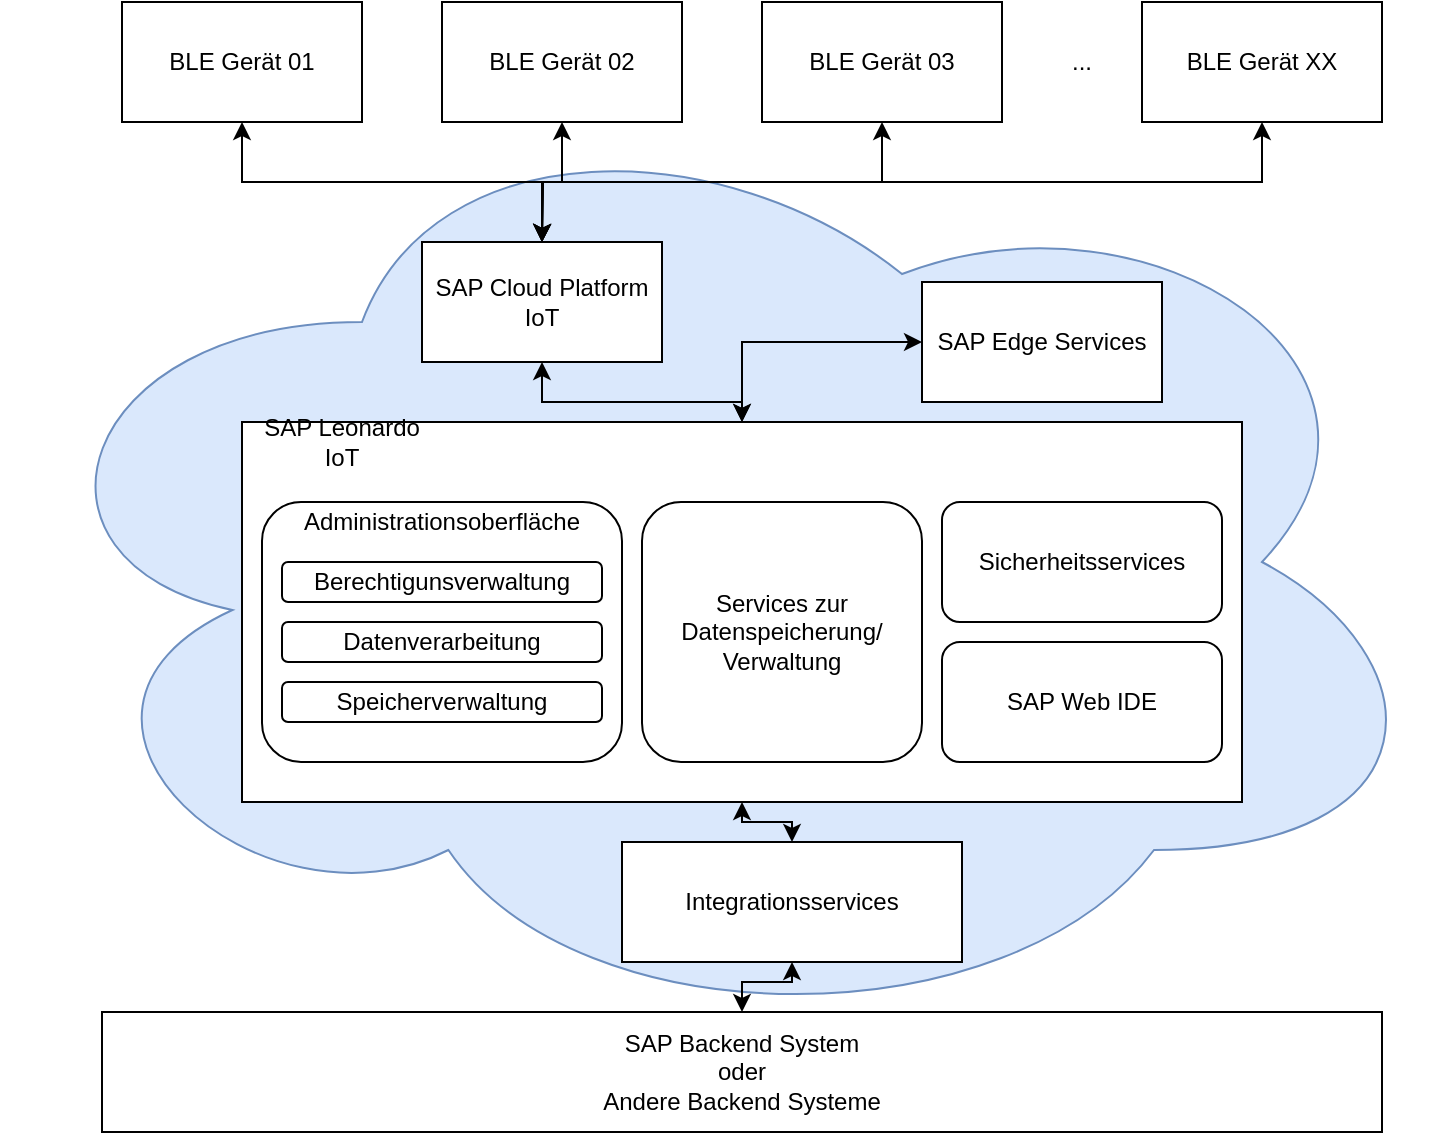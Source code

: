 <mxfile version="13.9.3" type="device"><diagram id="OtFm1dKrbexnzBcJcDkM" name="Page-1"><mxGraphModel dx="1422" dy="773" grid="1" gridSize="10" guides="1" tooltips="1" connect="1" arrows="1" fold="1" page="1" pageScale="1" pageWidth="827" pageHeight="1169" math="0" shadow="0"><root><mxCell id="0"/><mxCell id="1" parent="0"/><mxCell id="H-6RsSVnHr0gJiBJBNF3-1" value="" style="ellipse;shape=cloud;whiteSpace=wrap;html=1;fillColor=#dae8fc;strokeColor=#6c8ebf;" vertex="1" parent="1"><mxGeometry x="60" y="60" width="720" height="480" as="geometry"/></mxCell><mxCell id="H-6RsSVnHr0gJiBJBNF3-21" style="edgeStyle=orthogonalEdgeStyle;rounded=0;orthogonalLoop=1;jettySize=auto;html=1;exitX=0;exitY=0.5;exitDx=0;exitDy=0;entryX=0.5;entryY=0;entryDx=0;entryDy=0;startArrow=classic;startFill=1;" edge="1" parent="1" source="H-6RsSVnHr0gJiBJBNF3-2" target="H-6RsSVnHr0gJiBJBNF3-6"><mxGeometry relative="1" as="geometry"/></mxCell><mxCell id="H-6RsSVnHr0gJiBJBNF3-2" value="SAP Edge Services" style="rounded=0;whiteSpace=wrap;html=1;" vertex="1" parent="1"><mxGeometry x="520" y="160" width="120" height="60" as="geometry"/></mxCell><mxCell id="H-6RsSVnHr0gJiBJBNF3-20" style="edgeStyle=orthogonalEdgeStyle;rounded=0;orthogonalLoop=1;jettySize=auto;html=1;exitX=0.5;exitY=1;exitDx=0;exitDy=0;startArrow=classic;startFill=1;" edge="1" parent="1" source="H-6RsSVnHr0gJiBJBNF3-3" target="H-6RsSVnHr0gJiBJBNF3-6"><mxGeometry relative="1" as="geometry"><Array as="points"><mxPoint x="330" y="220"/><mxPoint x="430" y="220"/></Array></mxGeometry></mxCell><mxCell id="H-6RsSVnHr0gJiBJBNF3-3" value="SAP Cloud Platform IoT" style="rounded=0;whiteSpace=wrap;html=1;" vertex="1" parent="1"><mxGeometry x="270" y="140" width="120" height="60" as="geometry"/></mxCell><mxCell id="H-6RsSVnHr0gJiBJBNF3-25" style="edgeStyle=orthogonalEdgeStyle;rounded=0;orthogonalLoop=1;jettySize=auto;html=1;exitX=0.5;exitY=0;exitDx=0;exitDy=0;startArrow=classic;startFill=1;" edge="1" parent="1" source="H-6RsSVnHr0gJiBJBNF3-5" target="H-6RsSVnHr0gJiBJBNF3-7"><mxGeometry relative="1" as="geometry"><Array as="points"><mxPoint x="430" y="510"/><mxPoint x="455" y="510"/></Array></mxGeometry></mxCell><mxCell id="H-6RsSVnHr0gJiBJBNF3-5" value="&lt;div&gt;SAP Backend System &lt;br&gt;&lt;/div&gt;&lt;div&gt;oder&lt;/div&gt;&lt;div&gt;Andere Backend Systeme&lt;br&gt;&lt;/div&gt;" style="rounded=0;whiteSpace=wrap;html=1;" vertex="1" parent="1"><mxGeometry x="110" y="525" width="640" height="60" as="geometry"/></mxCell><mxCell id="H-6RsSVnHr0gJiBJBNF3-23" style="edgeStyle=orthogonalEdgeStyle;rounded=0;orthogonalLoop=1;jettySize=auto;html=1;exitX=0.5;exitY=1;exitDx=0;exitDy=0;entryX=0.5;entryY=0;entryDx=0;entryDy=0;startArrow=classic;startFill=1;" edge="1" parent="1" source="H-6RsSVnHr0gJiBJBNF3-6" target="H-6RsSVnHr0gJiBJBNF3-7"><mxGeometry relative="1" as="geometry"><Array as="points"><mxPoint x="430" y="430"/><mxPoint x="455" y="430"/></Array></mxGeometry></mxCell><mxCell id="H-6RsSVnHr0gJiBJBNF3-6" value="" style="rounded=0;whiteSpace=wrap;html=1;" vertex="1" parent="1"><mxGeometry x="180" y="230" width="500" height="190" as="geometry"/></mxCell><mxCell id="H-6RsSVnHr0gJiBJBNF3-7" value="Integrationsservices" style="rounded=0;whiteSpace=wrap;html=1;" vertex="1" parent="1"><mxGeometry x="370" y="440" width="170" height="60" as="geometry"/></mxCell><mxCell id="H-6RsSVnHr0gJiBJBNF3-8" value="SAP Leonardo IoT" style="text;html=1;strokeColor=none;fillColor=none;align=center;verticalAlign=middle;whiteSpace=wrap;rounded=0;" vertex="1" parent="1"><mxGeometry x="180" y="230" width="100" height="20" as="geometry"/></mxCell><mxCell id="H-6RsSVnHr0gJiBJBNF3-10" value="" style="rounded=1;whiteSpace=wrap;html=1;" vertex="1" parent="1"><mxGeometry x="190" y="270" width="180" height="130" as="geometry"/></mxCell><mxCell id="H-6RsSVnHr0gJiBJBNF3-11" value="&lt;div&gt;Services zur Datenspeicherung/&lt;/div&gt;&lt;div&gt;Verwaltung&lt;/div&gt;" style="rounded=1;whiteSpace=wrap;html=1;" vertex="1" parent="1"><mxGeometry x="380" y="270" width="140" height="130" as="geometry"/></mxCell><mxCell id="H-6RsSVnHr0gJiBJBNF3-12" value="Sicherheitsservices" style="rounded=1;whiteSpace=wrap;html=1;" vertex="1" parent="1"><mxGeometry x="530" y="270" width="140" height="60" as="geometry"/></mxCell><mxCell id="H-6RsSVnHr0gJiBJBNF3-13" value="SAP Web IDE" style="rounded=1;whiteSpace=wrap;html=1;" vertex="1" parent="1"><mxGeometry x="530" y="340" width="140" height="60" as="geometry"/></mxCell><mxCell id="H-6RsSVnHr0gJiBJBNF3-14" value="&lt;div&gt;Administrationsoberfläche&lt;br&gt;&lt;/div&gt;" style="text;html=1;strokeColor=none;fillColor=none;align=center;verticalAlign=middle;whiteSpace=wrap;rounded=0;" vertex="1" parent="1"><mxGeometry x="190" y="270" width="180" height="20" as="geometry"/></mxCell><mxCell id="H-6RsSVnHr0gJiBJBNF3-15" value="Berechtigunsverwaltung" style="rounded=1;whiteSpace=wrap;html=1;" vertex="1" parent="1"><mxGeometry x="200" y="300" width="160" height="20" as="geometry"/></mxCell><mxCell id="H-6RsSVnHr0gJiBJBNF3-16" value="Datenverarbeitung" style="rounded=1;whiteSpace=wrap;html=1;" vertex="1" parent="1"><mxGeometry x="200" y="330" width="160" height="20" as="geometry"/></mxCell><mxCell id="H-6RsSVnHr0gJiBJBNF3-17" value="Speicherverwaltung" style="rounded=1;whiteSpace=wrap;html=1;" vertex="1" parent="1"><mxGeometry x="200" y="360" width="160" height="20" as="geometry"/></mxCell><mxCell id="H-6RsSVnHr0gJiBJBNF3-32" style="edgeStyle=orthogonalEdgeStyle;rounded=0;orthogonalLoop=1;jettySize=auto;html=1;exitX=0.5;exitY=1;exitDx=0;exitDy=0;startArrow=classic;startFill=1;" edge="1" parent="1" source="H-6RsSVnHr0gJiBJBNF3-26" target="H-6RsSVnHr0gJiBJBNF3-3"><mxGeometry relative="1" as="geometry"/></mxCell><mxCell id="H-6RsSVnHr0gJiBJBNF3-26" value="BLE Gerät 01" style="rounded=0;whiteSpace=wrap;html=1;" vertex="1" parent="1"><mxGeometry x="120" y="20" width="120" height="60" as="geometry"/></mxCell><mxCell id="H-6RsSVnHr0gJiBJBNF3-33" style="edgeStyle=orthogonalEdgeStyle;rounded=0;orthogonalLoop=1;jettySize=auto;html=1;exitX=0.5;exitY=1;exitDx=0;exitDy=0;startArrow=classic;startFill=1;" edge="1" parent="1" source="H-6RsSVnHr0gJiBJBNF3-27"><mxGeometry relative="1" as="geometry"><mxPoint x="330" y="140" as="targetPoint"/></mxGeometry></mxCell><mxCell id="H-6RsSVnHr0gJiBJBNF3-27" value="BLE Gerät 02" style="rounded=0;whiteSpace=wrap;html=1;" vertex="1" parent="1"><mxGeometry x="280" y="20" width="120" height="60" as="geometry"/></mxCell><mxCell id="H-6RsSVnHr0gJiBJBNF3-34" style="edgeStyle=orthogonalEdgeStyle;rounded=0;orthogonalLoop=1;jettySize=auto;html=1;exitX=0.5;exitY=1;exitDx=0;exitDy=0;startArrow=classic;startFill=1;" edge="1" parent="1" source="H-6RsSVnHr0gJiBJBNF3-28" target="H-6RsSVnHr0gJiBJBNF3-3"><mxGeometry relative="1" as="geometry"/></mxCell><mxCell id="H-6RsSVnHr0gJiBJBNF3-28" value="BLE Gerät 03" style="rounded=0;whiteSpace=wrap;html=1;" vertex="1" parent="1"><mxGeometry x="440" y="20" width="120" height="60" as="geometry"/></mxCell><mxCell id="H-6RsSVnHr0gJiBJBNF3-35" style="edgeStyle=orthogonalEdgeStyle;rounded=0;orthogonalLoop=1;jettySize=auto;html=1;exitX=0.5;exitY=1;exitDx=0;exitDy=0;startArrow=classic;startFill=1;" edge="1" parent="1" source="H-6RsSVnHr0gJiBJBNF3-29"><mxGeometry relative="1" as="geometry"><mxPoint x="330" y="140" as="targetPoint"/></mxGeometry></mxCell><mxCell id="H-6RsSVnHr0gJiBJBNF3-29" value="BLE Gerät XX" style="rounded=0;whiteSpace=wrap;html=1;" vertex="1" parent="1"><mxGeometry x="630" y="20" width="120" height="60" as="geometry"/></mxCell><mxCell id="H-6RsSVnHr0gJiBJBNF3-31" value="..." style="text;html=1;strokeColor=none;fillColor=none;align=center;verticalAlign=middle;whiteSpace=wrap;rounded=0;" vertex="1" parent="1"><mxGeometry x="580" y="40" width="40" height="20" as="geometry"/></mxCell></root></mxGraphModel></diagram></mxfile>